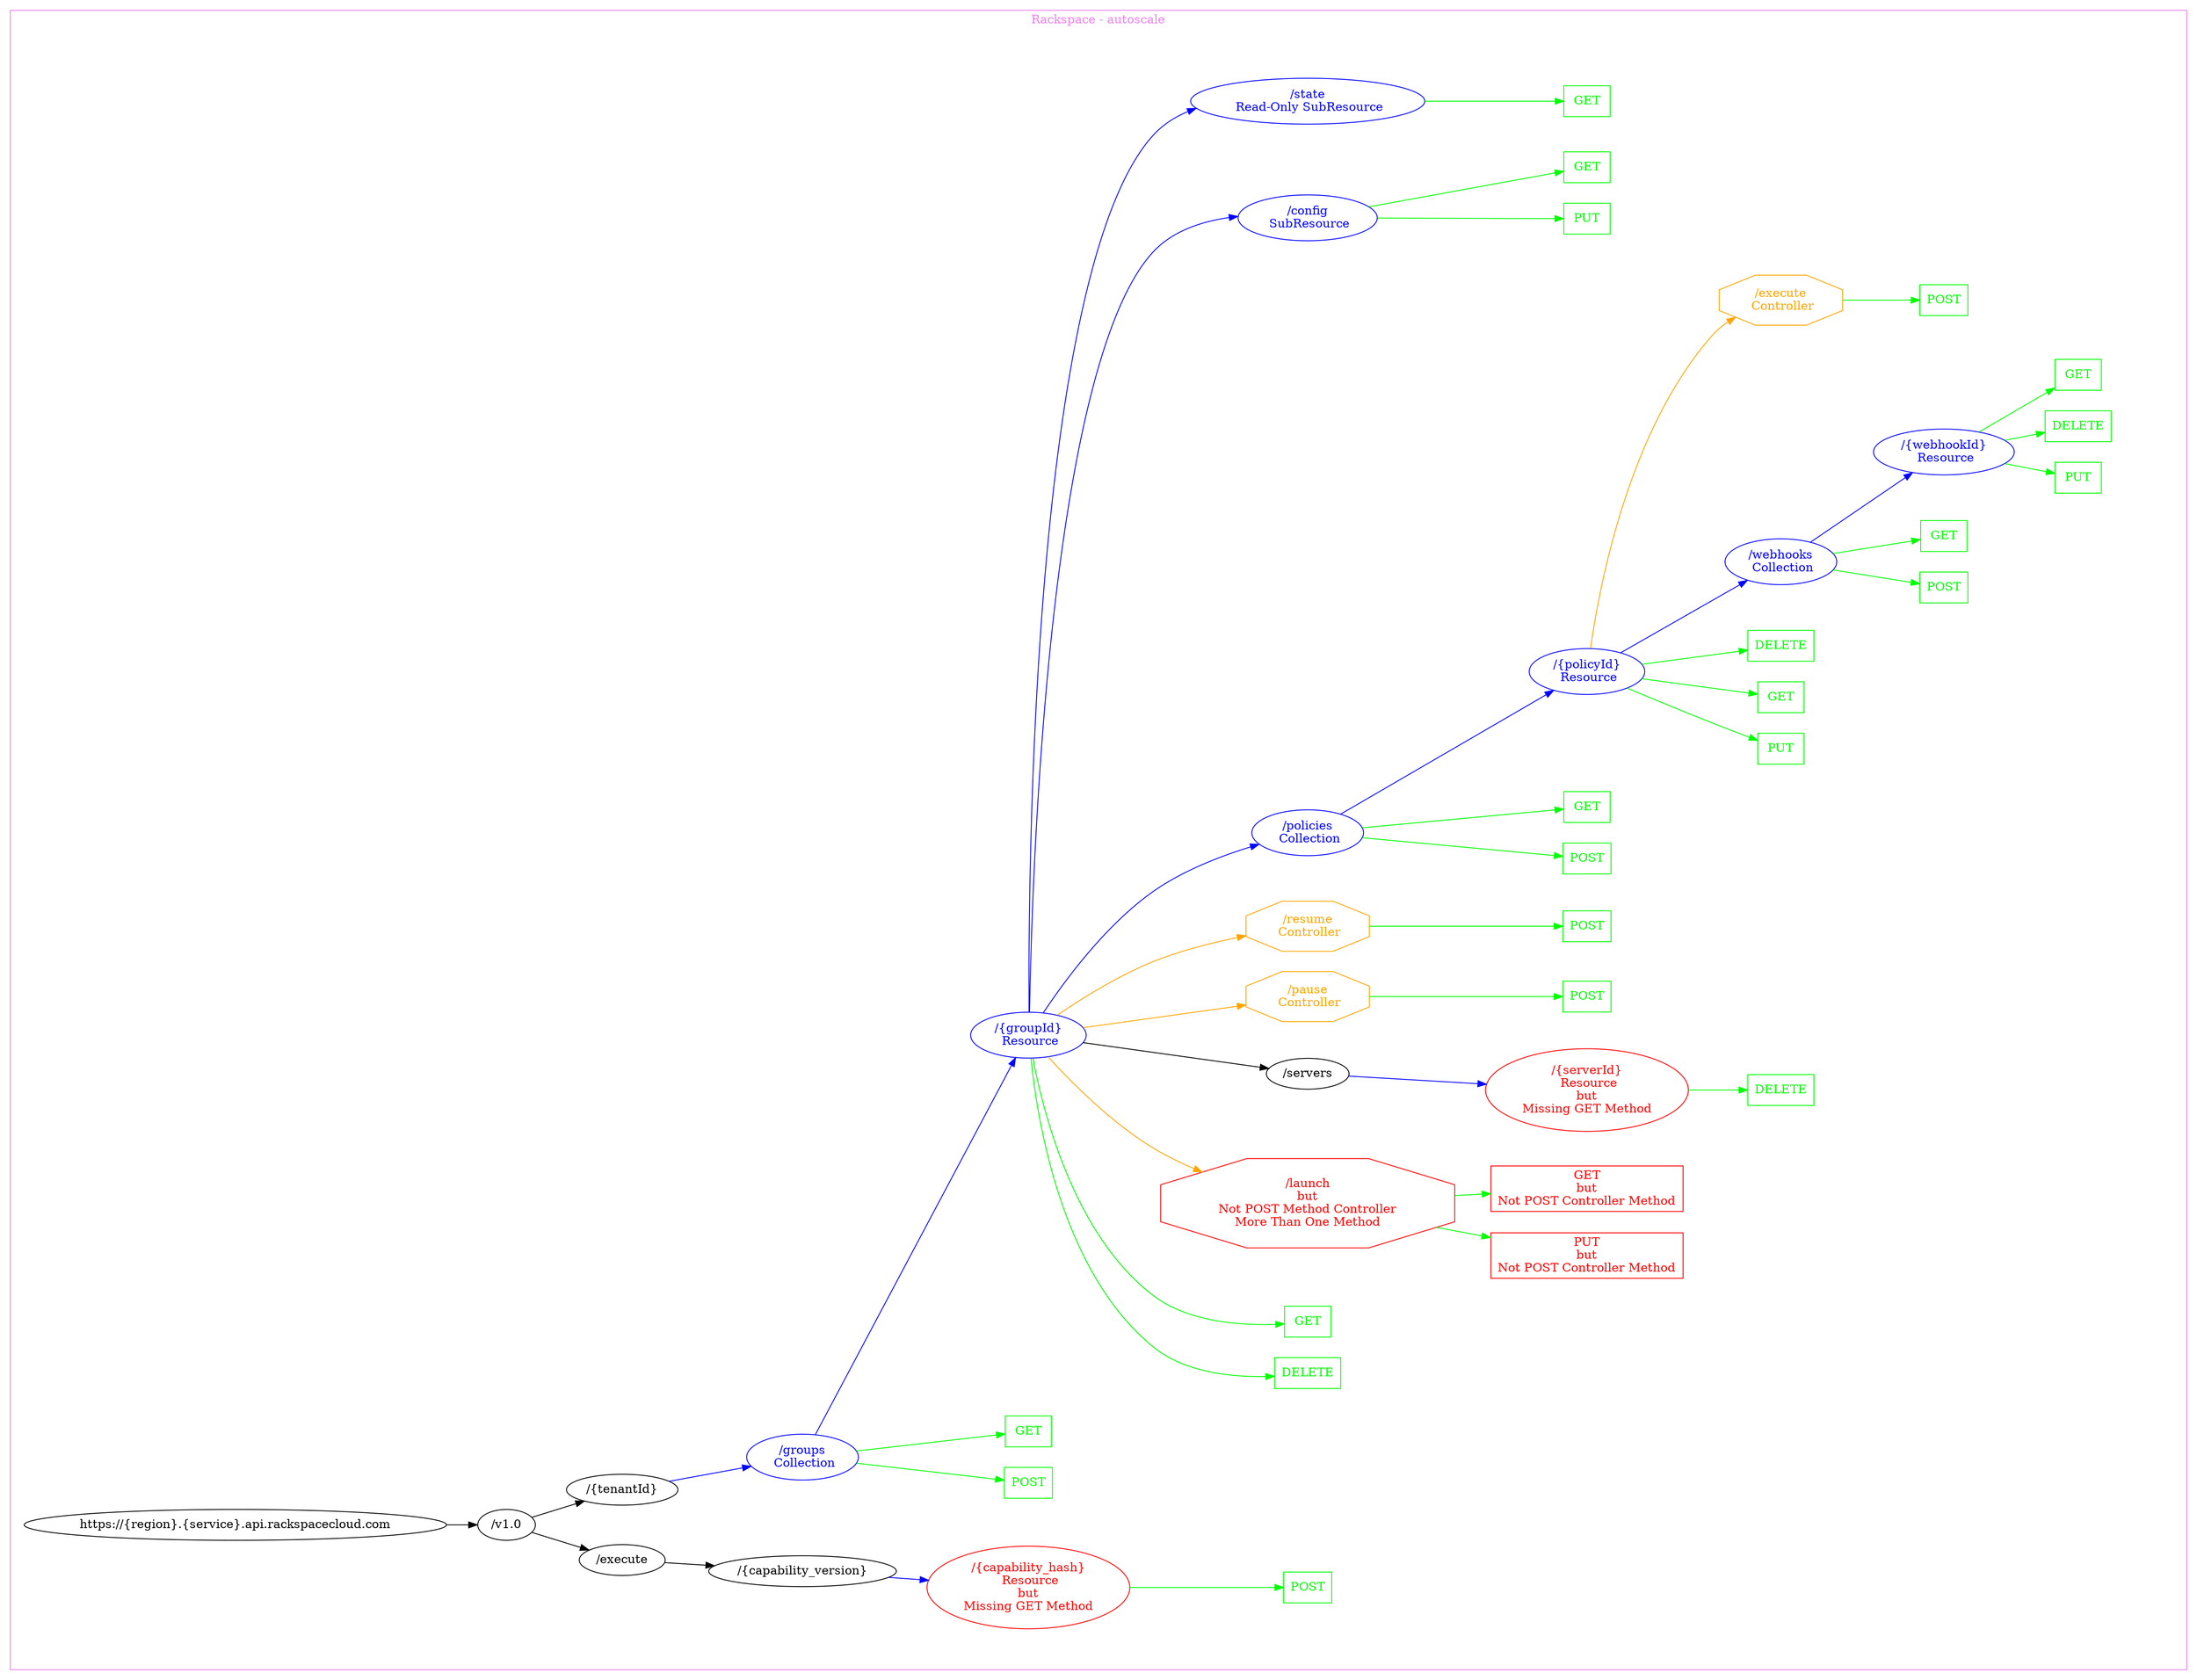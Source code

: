 digraph Cloud_Computing_REST_API {
rankdir="LR";
subgraph cluster_0 {
label="Rackspace - autoscale"
color=violet
fontcolor=violet
subgraph cluster_1 {
label=""
color=white
fontcolor=white
node1 [label="https://{region}.{service}.api.rackspacecloud.com", shape="ellipse", color="black", fontcolor="black"]
node1 -> node2 [color="black", fontcolor="black"]
subgraph cluster_2 {
label=""
color=white
fontcolor=white
node2 [label="/v1.0", shape="ellipse", color="black", fontcolor="black"]
node2 -> node3 [color="black", fontcolor="black"]
subgraph cluster_3 {
label=""
color=white
fontcolor=white
node3 [label="/execute", shape="ellipse", color="black", fontcolor="black"]
node3 -> node4 [color="black", fontcolor="black"]
subgraph cluster_4 {
label=""
color=white
fontcolor=white
node4 [label="/{capability_version}", shape="ellipse", color="black", fontcolor="black"]
node4 -> node5 [color="blue", fontcolor="blue"]
subgraph cluster_5 {
label=""
color=white
fontcolor=white
node5 [label="/{capability_hash}\n Resource\nbut\nMissing GET Method", shape="ellipse", color="red", fontcolor="red"]
node5 -> node6 [color="green", fontcolor="green"]
subgraph cluster_6 {
label=""
color=white
fontcolor=white
node6 [label="POST", shape="box", color="green", fontcolor="green"]
}
}
}
}
node2 -> node7 [color="black", fontcolor="black"]
subgraph cluster_7 {
label=""
color=white
fontcolor=white
node7 [label="/{tenantId}", shape="ellipse", color="black", fontcolor="black"]
node7 -> node8 [color="blue", fontcolor="blue"]
subgraph cluster_8 {
label=""
color=white
fontcolor=white
node8 [label="/groups\n Collection", shape="ellipse", color="blue", fontcolor="blue"]
node8 -> node9 [color="green", fontcolor="green"]
subgraph cluster_9 {
label=""
color=white
fontcolor=white
node9 [label="POST", shape="box", color="green", fontcolor="green"]
}
node8 -> node10 [color="green", fontcolor="green"]
subgraph cluster_10 {
label=""
color=white
fontcolor=white
node10 [label="GET", shape="box", color="green", fontcolor="green"]
}
node8 -> node11 [color="blue", fontcolor="blue"]
subgraph cluster_11 {
label=""
color=white
fontcolor=white
node11 [label="/{groupId}\n Resource", shape="ellipse", color="blue", fontcolor="blue"]
node11 -> node12 [color="green", fontcolor="green"]
subgraph cluster_12 {
label=""
color=white
fontcolor=white
node12 [label="DELETE", shape="box", color="green", fontcolor="green"]
}
node11 -> node13 [color="green", fontcolor="green"]
subgraph cluster_13 {
label=""
color=white
fontcolor=white
node13 [label="GET", shape="box", color="green", fontcolor="green"]
}
node11 -> node14 [color="orange", fontcolor="orange"]
subgraph cluster_14 {
label=""
color=white
fontcolor=white
node14 [label="/launch\nbut\nNot POST Method Controller\nMore Than One Method", shape="octagon", color="red", fontcolor="red"]
node14 -> node15 [color="green", fontcolor="green"]
subgraph cluster_15 {
label=""
color=white
fontcolor=white
node15 [label="PUT\nbut\nNot POST Controller Method", shape="box", color="red", fontcolor="red"]
}
node14 -> node16 [color="green", fontcolor="green"]
subgraph cluster_16 {
label=""
color=white
fontcolor=white
node16 [label="GET\nbut\nNot POST Controller Method", shape="box", color="red", fontcolor="red"]
}
}
node11 -> node17 [color="black", fontcolor="black"]
subgraph cluster_17 {
label=""
color=white
fontcolor=white
node17 [label="/servers", shape="ellipse", color="black", fontcolor="black"]
node17 -> node18 [color="blue", fontcolor="blue"]
subgraph cluster_18 {
label=""
color=white
fontcolor=white
node18 [label="/{serverId}\n Resource\nbut\nMissing GET Method", shape="ellipse", color="red", fontcolor="red"]
node18 -> node19 [color="green", fontcolor="green"]
subgraph cluster_19 {
label=""
color=white
fontcolor=white
node19 [label="DELETE", shape="box", color="green", fontcolor="green"]
}
}
}
node11 -> node20 [color="orange", fontcolor="orange"]
subgraph cluster_20 {
label=""
color=white
fontcolor=white
node20 [label="/pause\n Controller", shape="octagon", color="orange", fontcolor="orange"]
node20 -> node21 [color="green", fontcolor="green"]
subgraph cluster_21 {
label=""
color=white
fontcolor=white
node21 [label="POST", shape="box", color="green", fontcolor="green"]
}
}
node11 -> node22 [color="orange", fontcolor="orange"]
subgraph cluster_22 {
label=""
color=white
fontcolor=white
node22 [label="/resume\n Controller", shape="octagon", color="orange", fontcolor="orange"]
node22 -> node23 [color="green", fontcolor="green"]
subgraph cluster_23 {
label=""
color=white
fontcolor=white
node23 [label="POST", shape="box", color="green", fontcolor="green"]
}
}
node11 -> node24 [color="blue", fontcolor="blue"]
subgraph cluster_24 {
label=""
color=white
fontcolor=white
node24 [label="/policies\n Collection", shape="ellipse", color="blue", fontcolor="blue"]
node24 -> node25 [color="green", fontcolor="green"]
subgraph cluster_25 {
label=""
color=white
fontcolor=white
node25 [label="POST", shape="box", color="green", fontcolor="green"]
}
node24 -> node26 [color="green", fontcolor="green"]
subgraph cluster_26 {
label=""
color=white
fontcolor=white
node26 [label="GET", shape="box", color="green", fontcolor="green"]
}
node24 -> node27 [color="blue", fontcolor="blue"]
subgraph cluster_27 {
label=""
color=white
fontcolor=white
node27 [label="/{policyId}\n Resource", shape="ellipse", color="blue", fontcolor="blue"]
node27 -> node28 [color="green", fontcolor="green"]
subgraph cluster_28 {
label=""
color=white
fontcolor=white
node28 [label="PUT", shape="box", color="green", fontcolor="green"]
}
node27 -> node29 [color="green", fontcolor="green"]
subgraph cluster_29 {
label=""
color=white
fontcolor=white
node29 [label="GET", shape="box", color="green", fontcolor="green"]
}
node27 -> node30 [color="green", fontcolor="green"]
subgraph cluster_30 {
label=""
color=white
fontcolor=white
node30 [label="DELETE", shape="box", color="green", fontcolor="green"]
}
node27 -> node31 [color="blue", fontcolor="blue"]
subgraph cluster_31 {
label=""
color=white
fontcolor=white
node31 [label="/webhooks\n Collection", shape="ellipse", color="blue", fontcolor="blue"]
node31 -> node32 [color="green", fontcolor="green"]
subgraph cluster_32 {
label=""
color=white
fontcolor=white
node32 [label="POST", shape="box", color="green", fontcolor="green"]
}
node31 -> node33 [color="green", fontcolor="green"]
subgraph cluster_33 {
label=""
color=white
fontcolor=white
node33 [label="GET", shape="box", color="green", fontcolor="green"]
}
node31 -> node34 [color="blue", fontcolor="blue"]
subgraph cluster_34 {
label=""
color=white
fontcolor=white
node34 [label="/{webhookId}\n Resource", shape="ellipse", color="blue", fontcolor="blue"]
node34 -> node35 [color="green", fontcolor="green"]
subgraph cluster_35 {
label=""
color=white
fontcolor=white
node35 [label="PUT", shape="box", color="green", fontcolor="green"]
}
node34 -> node36 [color="green", fontcolor="green"]
subgraph cluster_36 {
label=""
color=white
fontcolor=white
node36 [label="DELETE", shape="box", color="green", fontcolor="green"]
}
node34 -> node37 [color="green", fontcolor="green"]
subgraph cluster_37 {
label=""
color=white
fontcolor=white
node37 [label="GET", shape="box", color="green", fontcolor="green"]
}
}
}
node27 -> node38 [color="orange", fontcolor="orange"]
subgraph cluster_38 {
label=""
color=white
fontcolor=white
node38 [label="/execute\n Controller", shape="octagon", color="orange", fontcolor="orange"]
node38 -> node39 [color="green", fontcolor="green"]
subgraph cluster_39 {
label=""
color=white
fontcolor=white
node39 [label="POST", shape="box", color="green", fontcolor="green"]
}
}
}
}
node11 -> node40 [color="blue", fontcolor="blue"]
subgraph cluster_40 {
label=""
color=white
fontcolor=white
node40 [label="/config\n SubResource", shape="ellipse", color="blue", fontcolor="blue"]
node40 -> node41 [color="green", fontcolor="green"]
subgraph cluster_41 {
label=""
color=white
fontcolor=white
node41 [label="PUT", shape="box", color="green", fontcolor="green"]
}
node40 -> node42 [color="green", fontcolor="green"]
subgraph cluster_42 {
label=""
color=white
fontcolor=white
node42 [label="GET", shape="box", color="green", fontcolor="green"]
}
}
node11 -> node43 [color="blue", fontcolor="blue"]
subgraph cluster_43 {
label=""
color=white
fontcolor=white
node43 [label="/state\n Read-Only SubResource", shape="ellipse", color="blue", fontcolor="blue"]
node43 -> node44 [color="green", fontcolor="green"]
subgraph cluster_44 {
label=""
color=white
fontcolor=white
node44 [label="GET", shape="box", color="green", fontcolor="green"]
}
}
}
}
}
}
}
}
}
